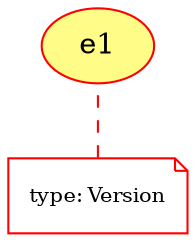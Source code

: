 digraph "PROV" { size="16,12"; rankdir="BT";
"http://example.org/e1" [fillcolor="#FFFC87",color="red",style="filled",hide="true",label="e1",URL="http://example.org/e1"]
"-attrs0" [color="red",shape="note",fontsize="10",fontcolor="black",label=<<TABLE cellpadding="0" border="0">
	<TR>
	    <TD align="left">type:</TD>
	    <TD align="left">Version</TD>
	</TR>
</TABLE>>,hide="true"]
"-attrs0" -> "http://example.org/e1" [color="red",style="dashed",arrowhead="none",hide="true"]
}